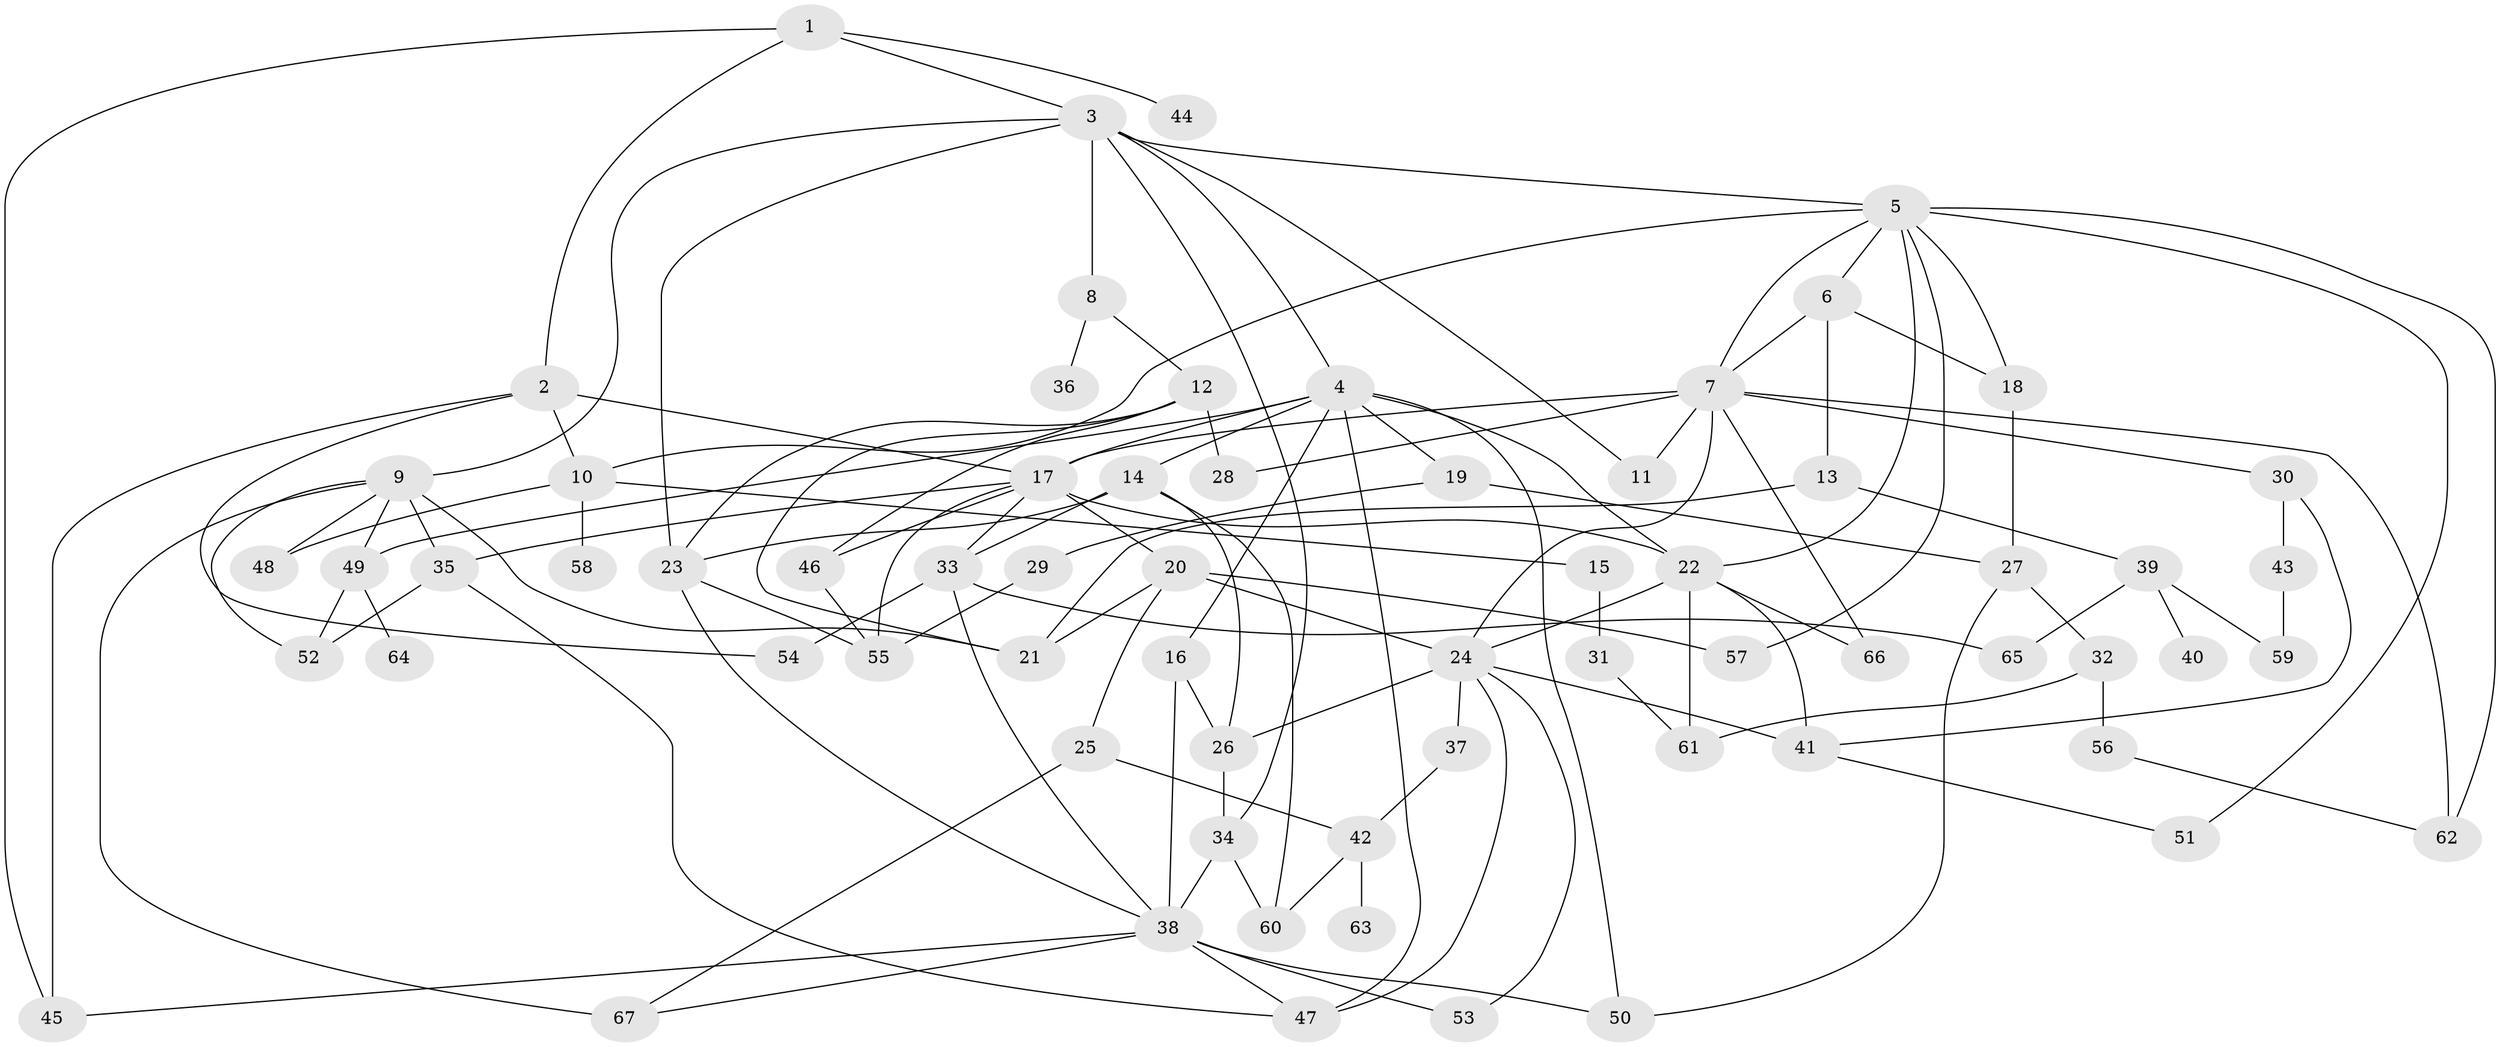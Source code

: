 // original degree distribution, {5: 0.08208955223880597, 6: 0.07462686567164178, 9: 0.007462686567164179, 8: 0.007462686567164179, 7: 0.007462686567164179, 4: 0.11940298507462686, 3: 0.2537313432835821, 2: 0.2462686567164179, 1: 0.20149253731343283}
// Generated by graph-tools (version 1.1) at 2025/34/03/09/25 02:34:29]
// undirected, 67 vertices, 124 edges
graph export_dot {
graph [start="1"]
  node [color=gray90,style=filled];
  1;
  2;
  3;
  4;
  5;
  6;
  7;
  8;
  9;
  10;
  11;
  12;
  13;
  14;
  15;
  16;
  17;
  18;
  19;
  20;
  21;
  22;
  23;
  24;
  25;
  26;
  27;
  28;
  29;
  30;
  31;
  32;
  33;
  34;
  35;
  36;
  37;
  38;
  39;
  40;
  41;
  42;
  43;
  44;
  45;
  46;
  47;
  48;
  49;
  50;
  51;
  52;
  53;
  54;
  55;
  56;
  57;
  58;
  59;
  60;
  61;
  62;
  63;
  64;
  65;
  66;
  67;
  1 -- 2 [weight=1.0];
  1 -- 3 [weight=1.0];
  1 -- 44 [weight=1.0];
  1 -- 45 [weight=1.0];
  2 -- 10 [weight=1.0];
  2 -- 17 [weight=1.0];
  2 -- 45 [weight=1.0];
  2 -- 54 [weight=1.0];
  3 -- 4 [weight=1.0];
  3 -- 5 [weight=1.0];
  3 -- 8 [weight=1.0];
  3 -- 9 [weight=1.0];
  3 -- 11 [weight=1.0];
  3 -- 23 [weight=1.0];
  3 -- 34 [weight=1.0];
  4 -- 14 [weight=1.0];
  4 -- 16 [weight=1.0];
  4 -- 17 [weight=2.0];
  4 -- 19 [weight=1.0];
  4 -- 22 [weight=1.0];
  4 -- 47 [weight=1.0];
  4 -- 49 [weight=1.0];
  4 -- 50 [weight=1.0];
  5 -- 6 [weight=1.0];
  5 -- 7 [weight=1.0];
  5 -- 10 [weight=1.0];
  5 -- 18 [weight=1.0];
  5 -- 22 [weight=1.0];
  5 -- 51 [weight=1.0];
  5 -- 57 [weight=1.0];
  5 -- 62 [weight=1.0];
  6 -- 7 [weight=1.0];
  6 -- 13 [weight=1.0];
  6 -- 18 [weight=1.0];
  7 -- 11 [weight=1.0];
  7 -- 17 [weight=2.0];
  7 -- 24 [weight=2.0];
  7 -- 28 [weight=2.0];
  7 -- 30 [weight=1.0];
  7 -- 62 [weight=1.0];
  7 -- 66 [weight=1.0];
  8 -- 12 [weight=1.0];
  8 -- 36 [weight=1.0];
  9 -- 21 [weight=1.0];
  9 -- 35 [weight=2.0];
  9 -- 48 [weight=1.0];
  9 -- 49 [weight=1.0];
  9 -- 52 [weight=1.0];
  9 -- 67 [weight=1.0];
  10 -- 15 [weight=1.0];
  10 -- 48 [weight=1.0];
  10 -- 58 [weight=1.0];
  12 -- 21 [weight=1.0];
  12 -- 23 [weight=1.0];
  12 -- 28 [weight=1.0];
  12 -- 46 [weight=1.0];
  13 -- 21 [weight=1.0];
  13 -- 39 [weight=1.0];
  14 -- 23 [weight=1.0];
  14 -- 26 [weight=1.0];
  14 -- 33 [weight=1.0];
  14 -- 60 [weight=1.0];
  15 -- 31 [weight=1.0];
  16 -- 26 [weight=1.0];
  16 -- 38 [weight=1.0];
  17 -- 20 [weight=1.0];
  17 -- 22 [weight=1.0];
  17 -- 33 [weight=1.0];
  17 -- 35 [weight=1.0];
  17 -- 46 [weight=1.0];
  17 -- 55 [weight=1.0];
  18 -- 27 [weight=1.0];
  19 -- 27 [weight=1.0];
  19 -- 29 [weight=1.0];
  20 -- 21 [weight=1.0];
  20 -- 24 [weight=1.0];
  20 -- 25 [weight=1.0];
  20 -- 57 [weight=1.0];
  22 -- 24 [weight=1.0];
  22 -- 41 [weight=2.0];
  22 -- 61 [weight=1.0];
  22 -- 66 [weight=1.0];
  23 -- 38 [weight=1.0];
  23 -- 55 [weight=1.0];
  24 -- 26 [weight=1.0];
  24 -- 37 [weight=1.0];
  24 -- 41 [weight=1.0];
  24 -- 47 [weight=1.0];
  24 -- 53 [weight=1.0];
  25 -- 42 [weight=1.0];
  25 -- 67 [weight=1.0];
  26 -- 34 [weight=2.0];
  27 -- 32 [weight=1.0];
  27 -- 50 [weight=1.0];
  29 -- 55 [weight=1.0];
  30 -- 41 [weight=1.0];
  30 -- 43 [weight=1.0];
  31 -- 61 [weight=1.0];
  32 -- 56 [weight=2.0];
  32 -- 61 [weight=1.0];
  33 -- 38 [weight=1.0];
  33 -- 54 [weight=1.0];
  33 -- 65 [weight=1.0];
  34 -- 38 [weight=2.0];
  34 -- 60 [weight=1.0];
  35 -- 47 [weight=1.0];
  35 -- 52 [weight=1.0];
  37 -- 42 [weight=1.0];
  38 -- 45 [weight=1.0];
  38 -- 47 [weight=1.0];
  38 -- 50 [weight=1.0];
  38 -- 53 [weight=1.0];
  38 -- 67 [weight=1.0];
  39 -- 40 [weight=1.0];
  39 -- 59 [weight=1.0];
  39 -- 65 [weight=1.0];
  41 -- 51 [weight=1.0];
  42 -- 60 [weight=1.0];
  42 -- 63 [weight=1.0];
  43 -- 59 [weight=1.0];
  46 -- 55 [weight=1.0];
  49 -- 52 [weight=1.0];
  49 -- 64 [weight=1.0];
  56 -- 62 [weight=1.0];
}
